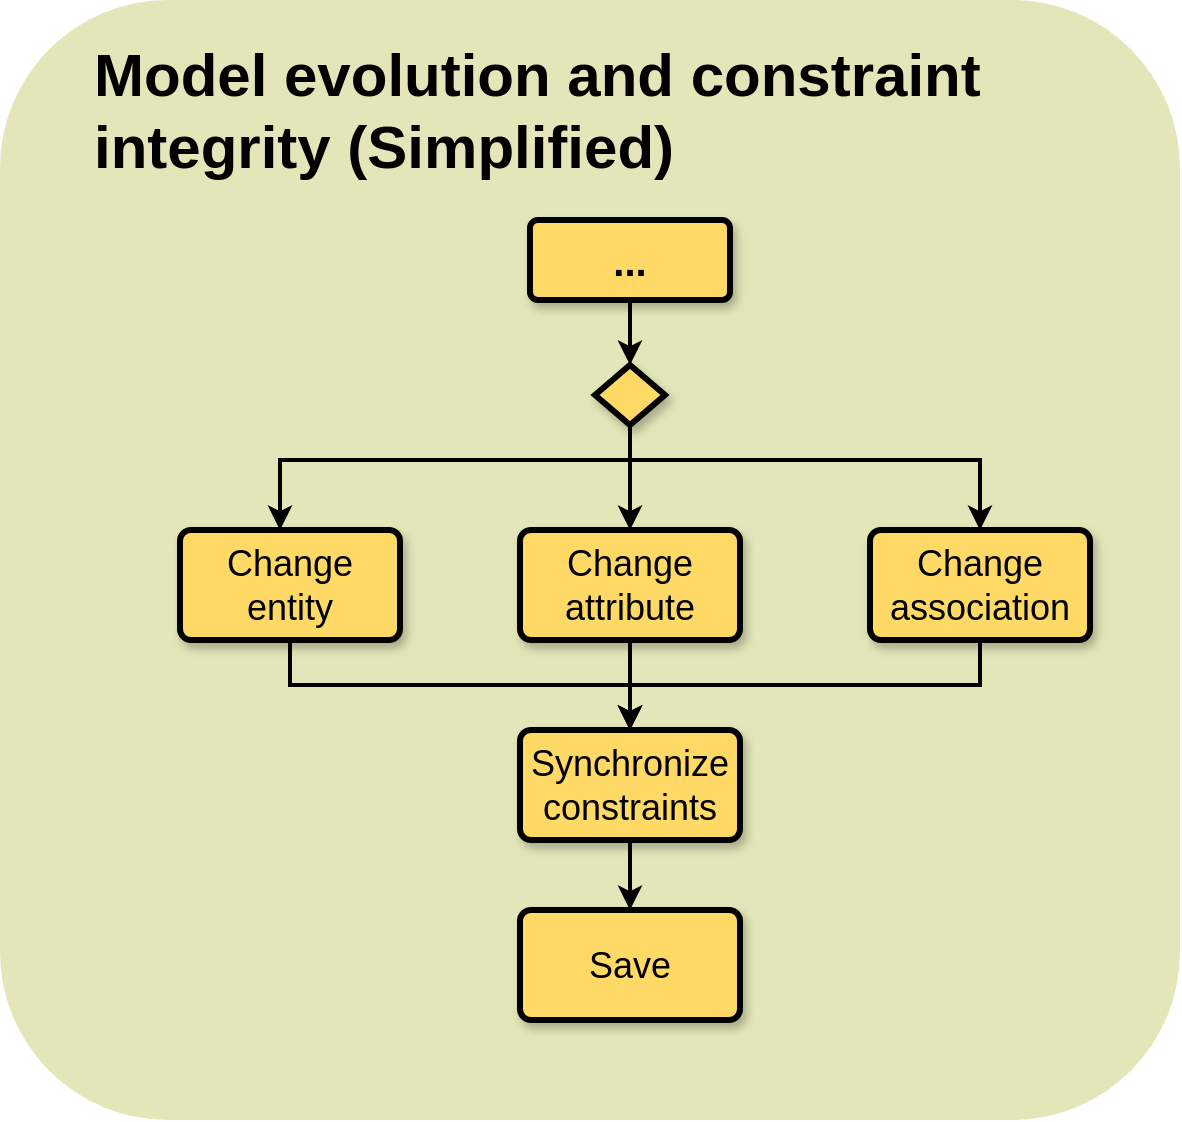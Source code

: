 <mxfile version="21.1.8" type="device">
  <diagram id="Mw5-ikI1aqMRKohM6SKf" name="Page-1">
    <mxGraphModel dx="2537" dy="881" grid="1" gridSize="10" guides="1" tooltips="1" connect="1" arrows="1" fold="1" page="1" pageScale="1" pageWidth="850" pageHeight="1100" math="0" shadow="0">
      <root>
        <mxCell id="0" />
        <mxCell id="1" parent="0" />
        <mxCell id="HrYabQ-2bVwZoYt3ATsz-2" value="" style="rounded=1;whiteSpace=wrap;html=1;shadow=0;sketch=0;strokeColor=none;strokeWidth=4;fillColor=#E3E6B8;gradientColor=none;" vertex="1" parent="1">
          <mxGeometry x="-140" y="40" width="590" height="560" as="geometry" />
        </mxCell>
        <mxCell id="HrYabQ-2bVwZoYt3ATsz-3" value="&lt;b&gt;&lt;font style=&quot;font-size: 30px;&quot;&gt;Model evolution and constraint integrity (Simplified)&lt;/font&gt;&lt;/b&gt;" style="text;html=1;strokeColor=none;fillColor=none;align=left;verticalAlign=middle;whiteSpace=wrap;rounded=0;" vertex="1" parent="1">
          <mxGeometry x="-95" y="80" width="500" height="30" as="geometry" />
        </mxCell>
        <mxCell id="HrYabQ-2bVwZoYt3ATsz-4" style="edgeStyle=orthogonalEdgeStyle;rounded=0;orthogonalLoop=1;jettySize=auto;html=1;exitX=0.5;exitY=1;exitDx=0;exitDy=0;entryX=0.5;entryY=0;entryDx=0;entryDy=0;strokeWidth=2;" edge="1" parent="1" source="HrYabQ-2bVwZoYt3ATsz-5" target="HrYabQ-2bVwZoYt3ATsz-18">
          <mxGeometry relative="1" as="geometry" />
        </mxCell>
        <mxCell id="HrYabQ-2bVwZoYt3ATsz-5" value="&lt;font style=&quot;font-size: 18px;&quot;&gt;Change attribute&lt;/font&gt;" style="rounded=1;arcSize=10;whiteSpace=wrap;html=1;align=center;strokeColor=#000000;strokeWidth=3;fillColor=#FFD966;perimeterSpacing=0;shadow=1;" vertex="1" parent="1">
          <mxGeometry x="120" y="305" width="110" height="55" as="geometry" />
        </mxCell>
        <mxCell id="HrYabQ-2bVwZoYt3ATsz-6" style="edgeStyle=orthogonalEdgeStyle;rounded=0;orthogonalLoop=1;jettySize=auto;html=1;exitX=0.5;exitY=1;exitDx=0;exitDy=0;entryX=0.5;entryY=0;entryDx=0;entryDy=0;strokeWidth=2;" edge="1" parent="1" source="HrYabQ-2bVwZoYt3ATsz-10" target="HrYabQ-2bVwZoYt3ATsz-5">
          <mxGeometry relative="1" as="geometry" />
        </mxCell>
        <mxCell id="HrYabQ-2bVwZoYt3ATsz-7" style="edgeStyle=orthogonalEdgeStyle;rounded=0;orthogonalLoop=1;jettySize=auto;html=1;exitX=0.5;exitY=1;exitDx=0;exitDy=0;strokeWidth=2;" edge="1" parent="1" source="HrYabQ-2bVwZoYt3ATsz-10" target="HrYabQ-2bVwZoYt3ATsz-14">
          <mxGeometry relative="1" as="geometry">
            <Array as="points">
              <mxPoint x="175" y="270" />
              <mxPoint y="270" />
            </Array>
          </mxGeometry>
        </mxCell>
        <mxCell id="HrYabQ-2bVwZoYt3ATsz-8" style="edgeStyle=orthogonalEdgeStyle;rounded=0;orthogonalLoop=1;jettySize=auto;html=1;exitX=0.5;exitY=1;exitDx=0;exitDy=0;entryX=0.5;entryY=0;entryDx=0;entryDy=0;strokeWidth=2;" edge="1" parent="1" source="HrYabQ-2bVwZoYt3ATsz-10" target="HrYabQ-2bVwZoYt3ATsz-16">
          <mxGeometry relative="1" as="geometry">
            <Array as="points">
              <mxPoint x="220" y="270" />
              <mxPoint x="370" y="270" />
            </Array>
          </mxGeometry>
        </mxCell>
        <mxCell id="HrYabQ-2bVwZoYt3ATsz-10" value="" style="rhombus;whiteSpace=wrap;html=1;fillColor=#FFD966;strokeColor=#000000;strokeWidth=3;shadow=1;" vertex="1" parent="1">
          <mxGeometry x="157.5" y="222.5" width="35" height="30" as="geometry" />
        </mxCell>
        <mxCell id="HrYabQ-2bVwZoYt3ATsz-11" style="edgeStyle=orthogonalEdgeStyle;rounded=0;orthogonalLoop=1;jettySize=auto;html=1;exitX=0.5;exitY=1;exitDx=0;exitDy=0;entryX=0.5;entryY=0;entryDx=0;entryDy=0;strokeWidth=2;" edge="1" parent="1" source="HrYabQ-2bVwZoYt3ATsz-12" target="HrYabQ-2bVwZoYt3ATsz-10">
          <mxGeometry relative="1" as="geometry" />
        </mxCell>
        <mxCell id="HrYabQ-2bVwZoYt3ATsz-12" value="&lt;font style=&quot;font-size: 20px;&quot;&gt;&lt;b&gt;...&lt;/b&gt;&lt;/font&gt;" style="rounded=1;arcSize=10;whiteSpace=wrap;html=1;align=center;strokeColor=#000000;strokeWidth=3;fillColor=#FFD966;perimeterSpacing=0;shadow=1;" vertex="1" parent="1">
          <mxGeometry x="125" y="150" width="100" height="40" as="geometry" />
        </mxCell>
        <mxCell id="HrYabQ-2bVwZoYt3ATsz-13" style="edgeStyle=orthogonalEdgeStyle;rounded=0;orthogonalLoop=1;jettySize=auto;html=1;exitX=0.5;exitY=1;exitDx=0;exitDy=0;entryX=0.5;entryY=0;entryDx=0;entryDy=0;strokeWidth=2;" edge="1" parent="1" source="HrYabQ-2bVwZoYt3ATsz-14" target="HrYabQ-2bVwZoYt3ATsz-18">
          <mxGeometry relative="1" as="geometry" />
        </mxCell>
        <mxCell id="HrYabQ-2bVwZoYt3ATsz-14" value="&lt;font style=&quot;font-size: 18px;&quot;&gt;Change entity&lt;/font&gt;" style="rounded=1;arcSize=10;whiteSpace=wrap;html=1;align=center;strokeColor=#000000;strokeWidth=3;fillColor=#FFD966;perimeterSpacing=0;shadow=1;" vertex="1" parent="1">
          <mxGeometry x="-50" y="305" width="110" height="55" as="geometry" />
        </mxCell>
        <mxCell id="HrYabQ-2bVwZoYt3ATsz-15" style="edgeStyle=orthogonalEdgeStyle;rounded=0;orthogonalLoop=1;jettySize=auto;html=1;exitX=0.5;exitY=1;exitDx=0;exitDy=0;entryX=0.5;entryY=0;entryDx=0;entryDy=0;strokeWidth=2;" edge="1" parent="1" source="HrYabQ-2bVwZoYt3ATsz-16" target="HrYabQ-2bVwZoYt3ATsz-18">
          <mxGeometry relative="1" as="geometry" />
        </mxCell>
        <mxCell id="HrYabQ-2bVwZoYt3ATsz-16" value="&lt;font style=&quot;font-size: 18px;&quot;&gt;Change association&lt;/font&gt;" style="rounded=1;arcSize=10;whiteSpace=wrap;html=1;align=center;strokeColor=#000000;strokeWidth=3;fillColor=#FFD966;perimeterSpacing=0;shadow=1;" vertex="1" parent="1">
          <mxGeometry x="295" y="305" width="110" height="55" as="geometry" />
        </mxCell>
        <mxCell id="HrYabQ-2bVwZoYt3ATsz-17" style="edgeStyle=orthogonalEdgeStyle;rounded=0;orthogonalLoop=1;jettySize=auto;html=1;exitX=0.5;exitY=1;exitDx=0;exitDy=0;entryX=0.5;entryY=0;entryDx=0;entryDy=0;strokeWidth=2;" edge="1" parent="1" source="HrYabQ-2bVwZoYt3ATsz-18" target="HrYabQ-2bVwZoYt3ATsz-19">
          <mxGeometry relative="1" as="geometry" />
        </mxCell>
        <mxCell id="HrYabQ-2bVwZoYt3ATsz-18" value="&lt;font style=&quot;font-size: 18px;&quot;&gt;Synchronize constraints&lt;/font&gt;" style="rounded=1;arcSize=10;whiteSpace=wrap;html=1;align=center;strokeColor=#000000;strokeWidth=3;fillColor=#FFD966;perimeterSpacing=0;shadow=1;" vertex="1" parent="1">
          <mxGeometry x="120" y="405" width="110" height="55" as="geometry" />
        </mxCell>
        <mxCell id="HrYabQ-2bVwZoYt3ATsz-19" value="&lt;font style=&quot;font-size: 18px;&quot;&gt;Save&lt;/font&gt;" style="rounded=1;arcSize=10;whiteSpace=wrap;html=1;align=center;strokeColor=#000000;strokeWidth=3;fillColor=#FFD966;perimeterSpacing=0;shadow=1;" vertex="1" parent="1">
          <mxGeometry x="120" y="495" width="110" height="55" as="geometry" />
        </mxCell>
      </root>
    </mxGraphModel>
  </diagram>
</mxfile>
